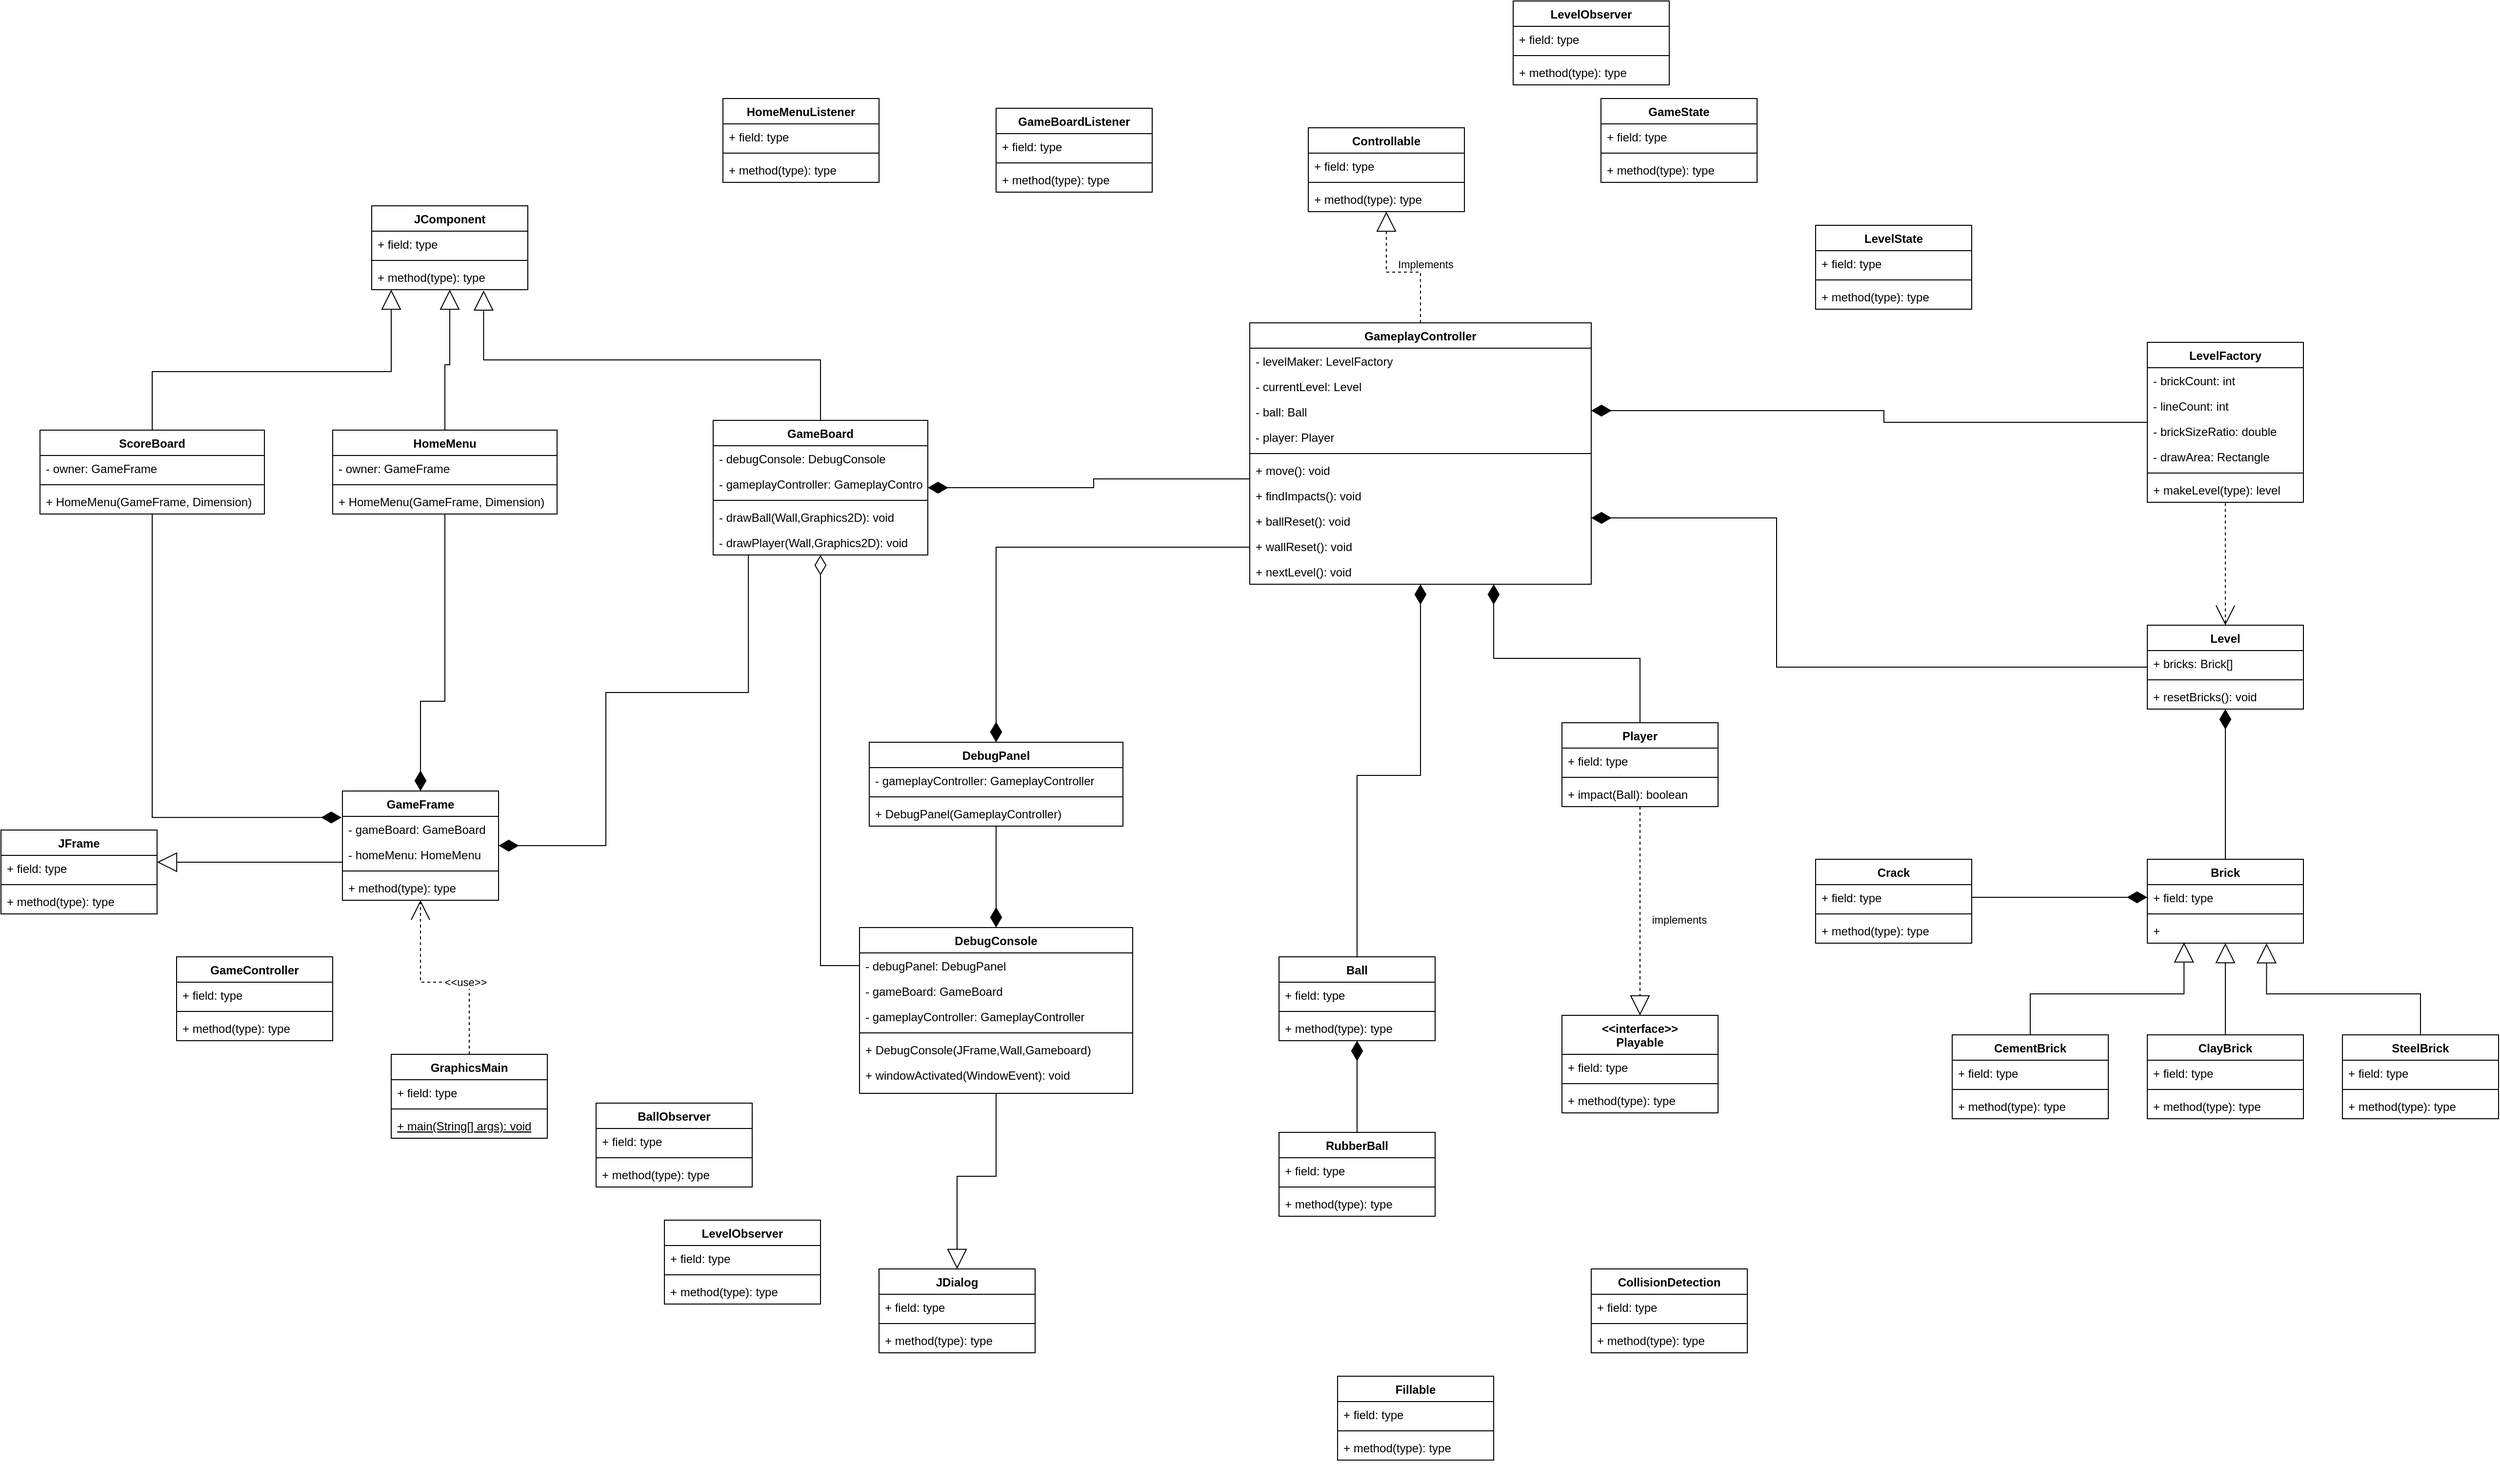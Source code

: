 <mxfile version="15.4.0" type="device"><diagram id="d6luBx-wbtPXbF6JsAgm" name="Page-1"><mxGraphModel dx="2313" dy="1946" grid="1" gridSize="10" guides="0" tooltips="1" connect="1" arrows="1" fold="1" page="1" pageScale="1" pageWidth="850" pageHeight="1100" math="0" shadow="0"><root><mxCell id="0"/><mxCell id="1" parent="0"/><mxCell id="lmode8PugnBv682quTwp-15" style="edgeStyle=orthogonalEdgeStyle;rounded=0;orthogonalLoop=1;jettySize=auto;html=1;endArrow=diamondThin;endFill=1;startSize=18;endSize=18;" parent="1" source="z8sMNPNIzEEYCfoma49p-7" target="z8sMNPNIzEEYCfoma49p-55" edge="1"><mxGeometry relative="1" as="geometry"/></mxCell><mxCell id="z8sMNPNIzEEYCfoma49p-7" value="Ball" style="swimlane;fontStyle=1;align=center;verticalAlign=top;childLayout=stackLayout;horizontal=1;startSize=26;horizontalStack=0;resizeParent=1;resizeParentMax=0;resizeLast=0;collapsible=1;marginBottom=0;" parent="1" vertex="1"><mxGeometry x="490" y="-110" width="160" height="86" as="geometry"/></mxCell><mxCell id="z8sMNPNIzEEYCfoma49p-8" value="+ field: type" style="text;strokeColor=none;fillColor=none;align=left;verticalAlign=top;spacingLeft=4;spacingRight=4;overflow=hidden;rotatable=0;points=[[0,0.5],[1,0.5]];portConstraint=eastwest;" parent="z8sMNPNIzEEYCfoma49p-7" vertex="1"><mxGeometry y="26" width="160" height="26" as="geometry"/></mxCell><mxCell id="z8sMNPNIzEEYCfoma49p-9" value="" style="line;strokeWidth=1;fillColor=none;align=left;verticalAlign=middle;spacingTop=-1;spacingLeft=3;spacingRight=3;rotatable=0;labelPosition=right;points=[];portConstraint=eastwest;" parent="z8sMNPNIzEEYCfoma49p-7" vertex="1"><mxGeometry y="52" width="160" height="8" as="geometry"/></mxCell><mxCell id="z8sMNPNIzEEYCfoma49p-10" value="+ method(type): type" style="text;strokeColor=none;fillColor=none;align=left;verticalAlign=top;spacingLeft=4;spacingRight=4;overflow=hidden;rotatable=0;points=[[0,0.5],[1,0.5]];portConstraint=eastwest;" parent="z8sMNPNIzEEYCfoma49p-7" vertex="1"><mxGeometry y="60" width="160" height="26" as="geometry"/></mxCell><mxCell id="lmode8PugnBv682quTwp-30" style="edgeStyle=orthogonalEdgeStyle;rounded=0;orthogonalLoop=1;jettySize=auto;html=1;endArrow=diamondThin;endFill=1;startSize=18;endSize=18;" parent="1" source="z8sMNPNIzEEYCfoma49p-11" target="tQaww_ibIfTpT8M8cIhK-1" edge="1"><mxGeometry relative="1" as="geometry"/></mxCell><mxCell id="z8sMNPNIzEEYCfoma49p-11" value="Brick" style="swimlane;fontStyle=1;align=center;verticalAlign=top;childLayout=stackLayout;horizontal=1;startSize=26;horizontalStack=0;resizeParent=1;resizeParentMax=0;resizeLast=0;collapsible=1;marginBottom=0;" parent="1" vertex="1"><mxGeometry x="1380" y="-210" width="160" height="86" as="geometry"/></mxCell><mxCell id="z8sMNPNIzEEYCfoma49p-12" value="+ field: type" style="text;strokeColor=none;fillColor=none;align=left;verticalAlign=top;spacingLeft=4;spacingRight=4;overflow=hidden;rotatable=0;points=[[0,0.5],[1,0.5]];portConstraint=eastwest;" parent="z8sMNPNIzEEYCfoma49p-11" vertex="1"><mxGeometry y="26" width="160" height="26" as="geometry"/></mxCell><mxCell id="z8sMNPNIzEEYCfoma49p-13" value="" style="line;strokeWidth=1;fillColor=none;align=left;verticalAlign=middle;spacingTop=-1;spacingLeft=3;spacingRight=3;rotatable=0;labelPosition=right;points=[];portConstraint=eastwest;" parent="z8sMNPNIzEEYCfoma49p-11" vertex="1"><mxGeometry y="52" width="160" height="8" as="geometry"/></mxCell><mxCell id="z8sMNPNIzEEYCfoma49p-14" value="+" style="text;strokeColor=none;fillColor=none;align=left;verticalAlign=top;spacingLeft=4;spacingRight=4;overflow=hidden;rotatable=0;points=[[0,0.5],[1,0.5]];portConstraint=eastwest;" parent="z8sMNPNIzEEYCfoma49p-11" vertex="1"><mxGeometry y="60" width="160" height="26" as="geometry"/></mxCell><mxCell id="z8sMNPNIzEEYCfoma49p-18" value="Crack" style="swimlane;fontStyle=1;align=center;verticalAlign=top;childLayout=stackLayout;horizontal=1;startSize=26;horizontalStack=0;resizeParent=1;resizeParentMax=0;resizeLast=0;collapsible=1;marginBottom=0;" parent="1" vertex="1"><mxGeometry x="1040" y="-210" width="160" height="86" as="geometry"/></mxCell><mxCell id="z8sMNPNIzEEYCfoma49p-19" value="+ field: type" style="text;strokeColor=none;fillColor=none;align=left;verticalAlign=top;spacingLeft=4;spacingRight=4;overflow=hidden;rotatable=0;points=[[0,0.5],[1,0.5]];portConstraint=eastwest;" parent="z8sMNPNIzEEYCfoma49p-18" vertex="1"><mxGeometry y="26" width="160" height="26" as="geometry"/></mxCell><mxCell id="z8sMNPNIzEEYCfoma49p-20" value="" style="line;strokeWidth=1;fillColor=none;align=left;verticalAlign=middle;spacingTop=-1;spacingLeft=3;spacingRight=3;rotatable=0;labelPosition=right;points=[];portConstraint=eastwest;" parent="z8sMNPNIzEEYCfoma49p-18" vertex="1"><mxGeometry y="52" width="160" height="8" as="geometry"/></mxCell><mxCell id="z8sMNPNIzEEYCfoma49p-21" value="+ method(type): type" style="text;strokeColor=none;fillColor=none;align=left;verticalAlign=top;spacingLeft=4;spacingRight=4;overflow=hidden;rotatable=0;points=[[0,0.5],[1,0.5]];portConstraint=eastwest;" parent="z8sMNPNIzEEYCfoma49p-18" vertex="1"><mxGeometry y="60" width="160" height="26" as="geometry"/></mxCell><mxCell id="z8sMNPNIzEEYCfoma49p-23" style="edgeStyle=orthogonalEdgeStyle;rounded=0;orthogonalLoop=1;jettySize=auto;html=1;exitX=1;exitY=0.5;exitDx=0;exitDy=0;entryX=0;entryY=0.5;entryDx=0;entryDy=0;endArrow=diamondThin;endFill=1;endSize=18;strokeWidth=1;" parent="1" source="z8sMNPNIzEEYCfoma49p-19" target="z8sMNPNIzEEYCfoma49p-12" edge="1"><mxGeometry relative="1" as="geometry"/></mxCell><mxCell id="z8sMNPNIzEEYCfoma49p-40" style="edgeStyle=orthogonalEdgeStyle;rounded=0;orthogonalLoop=1;jettySize=auto;html=1;exitX=0.5;exitY=0;exitDx=0;exitDy=0;entryX=0.235;entryY=0.971;entryDx=0;entryDy=0;entryPerimeter=0;endArrow=block;endFill=0;endSize=18;strokeWidth=1;" parent="1" source="z8sMNPNIzEEYCfoma49p-24" target="z8sMNPNIzEEYCfoma49p-14" edge="1"><mxGeometry relative="1" as="geometry"/></mxCell><mxCell id="z8sMNPNIzEEYCfoma49p-24" value="CementBrick" style="swimlane;fontStyle=1;align=center;verticalAlign=top;childLayout=stackLayout;horizontal=1;startSize=26;horizontalStack=0;resizeParent=1;resizeParentMax=0;resizeLast=0;collapsible=1;marginBottom=0;" parent="1" vertex="1"><mxGeometry x="1180" y="-30" width="160" height="86" as="geometry"/></mxCell><mxCell id="z8sMNPNIzEEYCfoma49p-25" value="+ field: type" style="text;strokeColor=none;fillColor=none;align=left;verticalAlign=top;spacingLeft=4;spacingRight=4;overflow=hidden;rotatable=0;points=[[0,0.5],[1,0.5]];portConstraint=eastwest;" parent="z8sMNPNIzEEYCfoma49p-24" vertex="1"><mxGeometry y="26" width="160" height="26" as="geometry"/></mxCell><mxCell id="z8sMNPNIzEEYCfoma49p-26" value="" style="line;strokeWidth=1;fillColor=none;align=left;verticalAlign=middle;spacingTop=-1;spacingLeft=3;spacingRight=3;rotatable=0;labelPosition=right;points=[];portConstraint=eastwest;" parent="z8sMNPNIzEEYCfoma49p-24" vertex="1"><mxGeometry y="52" width="160" height="8" as="geometry"/></mxCell><mxCell id="z8sMNPNIzEEYCfoma49p-27" value="+ method(type): type" style="text;strokeColor=none;fillColor=none;align=left;verticalAlign=top;spacingLeft=4;spacingRight=4;overflow=hidden;rotatable=0;points=[[0,0.5],[1,0.5]];portConstraint=eastwest;" parent="z8sMNPNIzEEYCfoma49p-24" vertex="1"><mxGeometry y="60" width="160" height="26" as="geometry"/></mxCell><mxCell id="z8sMNPNIzEEYCfoma49p-37" style="edgeStyle=orthogonalEdgeStyle;rounded=0;orthogonalLoop=1;jettySize=auto;html=1;exitX=0.5;exitY=0;exitDx=0;exitDy=0;endArrow=block;endFill=0;endSize=18;strokeWidth=1;" parent="1" source="z8sMNPNIzEEYCfoma49p-28" target="z8sMNPNIzEEYCfoma49p-11" edge="1"><mxGeometry relative="1" as="geometry"/></mxCell><mxCell id="z8sMNPNIzEEYCfoma49p-28" value="ClayBrick" style="swimlane;fontStyle=1;align=center;verticalAlign=top;childLayout=stackLayout;horizontal=1;startSize=26;horizontalStack=0;resizeParent=1;resizeParentMax=0;resizeLast=0;collapsible=1;marginBottom=0;" parent="1" vertex="1"><mxGeometry x="1380" y="-30" width="160" height="86" as="geometry"/></mxCell><mxCell id="z8sMNPNIzEEYCfoma49p-29" value="+ field: type" style="text;strokeColor=none;fillColor=none;align=left;verticalAlign=top;spacingLeft=4;spacingRight=4;overflow=hidden;rotatable=0;points=[[0,0.5],[1,0.5]];portConstraint=eastwest;" parent="z8sMNPNIzEEYCfoma49p-28" vertex="1"><mxGeometry y="26" width="160" height="26" as="geometry"/></mxCell><mxCell id="z8sMNPNIzEEYCfoma49p-30" value="" style="line;strokeWidth=1;fillColor=none;align=left;verticalAlign=middle;spacingTop=-1;spacingLeft=3;spacingRight=3;rotatable=0;labelPosition=right;points=[];portConstraint=eastwest;" parent="z8sMNPNIzEEYCfoma49p-28" vertex="1"><mxGeometry y="52" width="160" height="8" as="geometry"/></mxCell><mxCell id="z8sMNPNIzEEYCfoma49p-31" value="+ method(type): type" style="text;strokeColor=none;fillColor=none;align=left;verticalAlign=top;spacingLeft=4;spacingRight=4;overflow=hidden;rotatable=0;points=[[0,0.5],[1,0.5]];portConstraint=eastwest;" parent="z8sMNPNIzEEYCfoma49p-28" vertex="1"><mxGeometry y="60" width="160" height="26" as="geometry"/></mxCell><mxCell id="z8sMNPNIzEEYCfoma49p-39" style="edgeStyle=orthogonalEdgeStyle;rounded=0;orthogonalLoop=1;jettySize=auto;html=1;exitX=0.5;exitY=0;exitDx=0;exitDy=0;entryX=0.764;entryY=1.007;entryDx=0;entryDy=0;entryPerimeter=0;endArrow=block;endFill=0;endSize=18;strokeWidth=1;" parent="1" source="z8sMNPNIzEEYCfoma49p-32" target="z8sMNPNIzEEYCfoma49p-14" edge="1"><mxGeometry relative="1" as="geometry"/></mxCell><mxCell id="z8sMNPNIzEEYCfoma49p-32" value="SteelBrick" style="swimlane;fontStyle=1;align=center;verticalAlign=top;childLayout=stackLayout;horizontal=1;startSize=26;horizontalStack=0;resizeParent=1;resizeParentMax=0;resizeLast=0;collapsible=1;marginBottom=0;" parent="1" vertex="1"><mxGeometry x="1580" y="-30" width="160" height="86" as="geometry"/></mxCell><mxCell id="z8sMNPNIzEEYCfoma49p-33" value="+ field: type" style="text;strokeColor=none;fillColor=none;align=left;verticalAlign=top;spacingLeft=4;spacingRight=4;overflow=hidden;rotatable=0;points=[[0,0.5],[1,0.5]];portConstraint=eastwest;" parent="z8sMNPNIzEEYCfoma49p-32" vertex="1"><mxGeometry y="26" width="160" height="26" as="geometry"/></mxCell><mxCell id="z8sMNPNIzEEYCfoma49p-34" value="" style="line;strokeWidth=1;fillColor=none;align=left;verticalAlign=middle;spacingTop=-1;spacingLeft=3;spacingRight=3;rotatable=0;labelPosition=right;points=[];portConstraint=eastwest;" parent="z8sMNPNIzEEYCfoma49p-32" vertex="1"><mxGeometry y="52" width="160" height="8" as="geometry"/></mxCell><mxCell id="z8sMNPNIzEEYCfoma49p-35" value="+ method(type): type" style="text;strokeColor=none;fillColor=none;align=left;verticalAlign=top;spacingLeft=4;spacingRight=4;overflow=hidden;rotatable=0;points=[[0,0.5],[1,0.5]];portConstraint=eastwest;" parent="z8sMNPNIzEEYCfoma49p-32" vertex="1"><mxGeometry y="60" width="160" height="26" as="geometry"/></mxCell><mxCell id="TPEdm32TNRZUOUB6hmcq-31" style="edgeStyle=orthogonalEdgeStyle;rounded=0;orthogonalLoop=1;jettySize=auto;html=1;endArrow=diamondThin;endFill=0;endSize=18;exitX=0;exitY=0.5;exitDx=0;exitDy=0;startArrow=none;startFill=0;startSize=18;" parent="1" source="z8sMNPNIzEEYCfoma49p-42" target="z8sMNPNIzEEYCfoma49p-51" edge="1"><mxGeometry relative="1" as="geometry"/></mxCell><mxCell id="bie2mHDeV-IxupRAfYdq-5" style="edgeStyle=orthogonalEdgeStyle;rounded=0;orthogonalLoop=1;jettySize=auto;html=1;startArrow=none;startFill=0;endArrow=block;endFill=0;startSize=18;endSize=18;" parent="1" source="z8sMNPNIzEEYCfoma49p-41" target="bie2mHDeV-IxupRAfYdq-1" edge="1"><mxGeometry relative="1" as="geometry"/></mxCell><mxCell id="z8sMNPNIzEEYCfoma49p-41" value="DebugConsole" style="swimlane;fontStyle=1;align=center;verticalAlign=top;childLayout=stackLayout;horizontal=1;startSize=26;horizontalStack=0;resizeParent=1;resizeParentMax=0;resizeLast=0;collapsible=1;marginBottom=0;" parent="1" vertex="1"><mxGeometry x="60" y="-140" width="280" height="170" as="geometry"/></mxCell><mxCell id="z8sMNPNIzEEYCfoma49p-42" value="- debugPanel: DebugPanel" style="text;strokeColor=none;fillColor=none;align=left;verticalAlign=top;spacingLeft=4;spacingRight=4;overflow=hidden;rotatable=0;points=[[0,0.5],[1,0.5]];portConstraint=eastwest;" parent="z8sMNPNIzEEYCfoma49p-41" vertex="1"><mxGeometry y="26" width="280" height="26" as="geometry"/></mxCell><mxCell id="z8sMNPNIzEEYCfoma49p-45" value="- gameBoard: GameBoard" style="text;strokeColor=none;fillColor=none;align=left;verticalAlign=top;spacingLeft=4;spacingRight=4;overflow=hidden;rotatable=0;points=[[0,0.5],[1,0.5]];portConstraint=eastwest;" parent="z8sMNPNIzEEYCfoma49p-41" vertex="1"><mxGeometry y="52" width="280" height="26" as="geometry"/></mxCell><mxCell id="lmode8PugnBv682quTwp-13" value="- gameplayController: GameplayController" style="text;strokeColor=none;fillColor=none;align=left;verticalAlign=top;spacingLeft=4;spacingRight=4;overflow=hidden;rotatable=0;points=[[0,0.5],[1,0.5]];portConstraint=eastwest;" parent="z8sMNPNIzEEYCfoma49p-41" vertex="1"><mxGeometry y="78" width="280" height="26" as="geometry"/></mxCell><mxCell id="z8sMNPNIzEEYCfoma49p-43" value="" style="line;strokeWidth=1;fillColor=none;align=left;verticalAlign=middle;spacingTop=-1;spacingLeft=3;spacingRight=3;rotatable=0;labelPosition=right;points=[];portConstraint=eastwest;" parent="z8sMNPNIzEEYCfoma49p-41" vertex="1"><mxGeometry y="104" width="280" height="8" as="geometry"/></mxCell><mxCell id="z8sMNPNIzEEYCfoma49p-44" value="+ DebugConsole(JFrame,Wall,Gameboard)" style="text;strokeColor=none;fillColor=none;align=left;verticalAlign=top;spacingLeft=4;spacingRight=4;overflow=hidden;rotatable=0;points=[[0,0.5],[1,0.5]];portConstraint=eastwest;" parent="z8sMNPNIzEEYCfoma49p-41" vertex="1"><mxGeometry y="112" width="280" height="26" as="geometry"/></mxCell><mxCell id="z8sMNPNIzEEYCfoma49p-65" value="+ windowActivated(WindowEvent): void" style="text;strokeColor=none;fillColor=none;align=left;verticalAlign=top;spacingLeft=4;spacingRight=4;overflow=hidden;rotatable=0;points=[[0,0.5],[1,0.5]];portConstraint=eastwest;" parent="z8sMNPNIzEEYCfoma49p-41" vertex="1"><mxGeometry y="138" width="280" height="32" as="geometry"/></mxCell><mxCell id="z8sMNPNIzEEYCfoma49p-47" value="DebugPanel" style="swimlane;fontStyle=1;align=center;verticalAlign=top;childLayout=stackLayout;horizontal=1;startSize=26;horizontalStack=0;resizeParent=1;resizeParentMax=0;resizeLast=0;collapsible=1;marginBottom=0;" parent="1" vertex="1"><mxGeometry x="70" y="-330" width="260" height="86" as="geometry"/></mxCell><mxCell id="z8sMNPNIzEEYCfoma49p-48" value="- gameplayController: GameplayController" style="text;strokeColor=none;fillColor=none;align=left;verticalAlign=top;spacingLeft=4;spacingRight=4;overflow=hidden;rotatable=0;points=[[0,0.5],[1,0.5]];portConstraint=eastwest;" parent="z8sMNPNIzEEYCfoma49p-47" vertex="1"><mxGeometry y="26" width="260" height="26" as="geometry"/></mxCell><mxCell id="z8sMNPNIzEEYCfoma49p-49" value="" style="line;strokeWidth=1;fillColor=none;align=left;verticalAlign=middle;spacingTop=-1;spacingLeft=3;spacingRight=3;rotatable=0;labelPosition=right;points=[];portConstraint=eastwest;" parent="z8sMNPNIzEEYCfoma49p-47" vertex="1"><mxGeometry y="52" width="260" height="8" as="geometry"/></mxCell><mxCell id="z8sMNPNIzEEYCfoma49p-50" value="+ DebugPanel(GameplayController)" style="text;strokeColor=none;fillColor=none;align=left;verticalAlign=top;spacingLeft=4;spacingRight=4;overflow=hidden;rotatable=0;points=[[0,0.5],[1,0.5]];portConstraint=eastwest;" parent="z8sMNPNIzEEYCfoma49p-47" vertex="1"><mxGeometry y="60" width="260" height="26" as="geometry"/></mxCell><mxCell id="34gu4Qfvx6iPDYiBE9Lr-13" style="edgeStyle=orthogonalEdgeStyle;rounded=0;orthogonalLoop=1;jettySize=auto;html=1;entryX=0.717;entryY=1.036;entryDx=0;entryDy=0;entryPerimeter=0;startArrow=none;startFill=0;endArrow=block;endFill=0;startSize=18;endSize=18;" parent="1" source="z8sMNPNIzEEYCfoma49p-51" target="34gu4Qfvx6iPDYiBE9Lr-11" edge="1"><mxGeometry relative="1" as="geometry"/></mxCell><mxCell id="z8sMNPNIzEEYCfoma49p-51" value="GameBoard" style="swimlane;fontStyle=1;align=center;verticalAlign=top;childLayout=stackLayout;horizontal=1;startSize=26;horizontalStack=0;resizeParent=1;resizeParentMax=0;resizeLast=0;collapsible=1;marginBottom=0;" parent="1" vertex="1"><mxGeometry x="-90" y="-660" width="220" height="138" as="geometry"/></mxCell><mxCell id="z8sMNPNIzEEYCfoma49p-52" value="- debugConsole: DebugConsole" style="text;strokeColor=none;fillColor=none;align=left;verticalAlign=top;spacingLeft=4;spacingRight=4;overflow=hidden;rotatable=0;points=[[0,0.5],[1,0.5]];portConstraint=eastwest;" parent="z8sMNPNIzEEYCfoma49p-51" vertex="1"><mxGeometry y="26" width="220" height="26" as="geometry"/></mxCell><mxCell id="lmode8PugnBv682quTwp-14" value="- gameplayController: GameplayController" style="text;strokeColor=none;fillColor=none;align=left;verticalAlign=top;spacingLeft=4;spacingRight=4;overflow=hidden;rotatable=0;points=[[0,0.5],[1,0.5]];portConstraint=eastwest;" parent="z8sMNPNIzEEYCfoma49p-51" vertex="1"><mxGeometry y="52" width="220" height="26" as="geometry"/></mxCell><mxCell id="z8sMNPNIzEEYCfoma49p-53" value="" style="line;strokeWidth=1;fillColor=none;align=left;verticalAlign=middle;spacingTop=-1;spacingLeft=3;spacingRight=3;rotatable=0;labelPosition=right;points=[];portConstraint=eastwest;" parent="z8sMNPNIzEEYCfoma49p-51" vertex="1"><mxGeometry y="78" width="220" height="8" as="geometry"/></mxCell><mxCell id="z8sMNPNIzEEYCfoma49p-54" value="- drawBall(Wall,Graphics2D): void" style="text;strokeColor=none;fillColor=none;align=left;verticalAlign=top;spacingLeft=4;spacingRight=4;overflow=hidden;rotatable=0;points=[[0,0.5],[1,0.5]];portConstraint=eastwest;" parent="z8sMNPNIzEEYCfoma49p-51" vertex="1"><mxGeometry y="86" width="220" height="26" as="geometry"/></mxCell><mxCell id="TPEdm32TNRZUOUB6hmcq-2" value="- drawPlayer(Wall,Graphics2D): void" style="text;strokeColor=none;fillColor=none;align=left;verticalAlign=top;spacingLeft=4;spacingRight=4;overflow=hidden;rotatable=0;points=[[0,0.5],[1,0.5]];portConstraint=eastwest;" parent="z8sMNPNIzEEYCfoma49p-51" vertex="1"><mxGeometry y="112" width="220" height="26" as="geometry"/></mxCell><mxCell id="lmode8PugnBv682quTwp-34" style="edgeStyle=orthogonalEdgeStyle;rounded=0;orthogonalLoop=1;jettySize=auto;html=1;endArrow=diamondThin;endFill=1;startSize=18;endSize=18;" parent="1" source="z8sMNPNIzEEYCfoma49p-55" target="z8sMNPNIzEEYCfoma49p-51" edge="1"><mxGeometry relative="1" as="geometry"><Array as="points"><mxPoint x="300" y="-600"/><mxPoint x="300" y="-591"/></Array></mxGeometry></mxCell><mxCell id="lmode8PugnBv682quTwp-35" style="edgeStyle=orthogonalEdgeStyle;rounded=0;orthogonalLoop=1;jettySize=auto;html=1;endArrow=diamondThin;endFill=1;startSize=18;endSize=18;" parent="1" source="z8sMNPNIzEEYCfoma49p-55" target="z8sMNPNIzEEYCfoma49p-47" edge="1"><mxGeometry relative="1" as="geometry"><Array as="points"><mxPoint x="200" y="-530"/></Array></mxGeometry></mxCell><mxCell id="PrfQH8u40lvMjW1aQE71-5" value="" style="edgeStyle=orthogonalEdgeStyle;rounded=0;orthogonalLoop=1;jettySize=auto;html=1;endArrow=block;endFill=0;dashed=1;endSize=18;" edge="1" parent="1" source="z8sMNPNIzEEYCfoma49p-55" target="PrfQH8u40lvMjW1aQE71-1"><mxGeometry relative="1" as="geometry"/></mxCell><mxCell id="PrfQH8u40lvMjW1aQE71-7" value="Implements" style="edgeLabel;html=1;align=center;verticalAlign=middle;resizable=0;points=[];" vertex="1" connectable="0" parent="PrfQH8u40lvMjW1aQE71-5"><mxGeometry x="-0.21" y="-1" relative="1" as="geometry"><mxPoint x="12" y="-7" as="offset"/></mxGeometry></mxCell><mxCell id="z8sMNPNIzEEYCfoma49p-55" value="GameplayController" style="swimlane;fontStyle=1;align=center;verticalAlign=top;childLayout=stackLayout;horizontal=1;startSize=26;horizontalStack=0;resizeParent=1;resizeParentMax=0;resizeLast=0;collapsible=1;marginBottom=0;" parent="1" vertex="1"><mxGeometry x="460" y="-760" width="350" height="268" as="geometry"/></mxCell><mxCell id="z8sMNPNIzEEYCfoma49p-56" value="- levelMaker: LevelFactory" style="text;strokeColor=none;fillColor=none;align=left;verticalAlign=top;spacingLeft=4;spacingRight=4;overflow=hidden;rotatable=0;points=[[0,0.5],[1,0.5]];portConstraint=eastwest;" parent="z8sMNPNIzEEYCfoma49p-55" vertex="1"><mxGeometry y="26" width="350" height="26" as="geometry"/></mxCell><mxCell id="MKR0FvQIclW_kSOkLOyv-6" value="- currentLevel: Level" style="text;strokeColor=none;fillColor=none;align=left;verticalAlign=top;spacingLeft=4;spacingRight=4;overflow=hidden;rotatable=0;points=[[0,0.5],[1,0.5]];portConstraint=eastwest;" parent="z8sMNPNIzEEYCfoma49p-55" vertex="1"><mxGeometry y="52" width="350" height="26" as="geometry"/></mxCell><mxCell id="MKR0FvQIclW_kSOkLOyv-5" value="- ball: Ball" style="text;strokeColor=none;fillColor=none;align=left;verticalAlign=top;spacingLeft=4;spacingRight=4;overflow=hidden;rotatable=0;points=[[0,0.5],[1,0.5]];portConstraint=eastwest;" parent="z8sMNPNIzEEYCfoma49p-55" vertex="1"><mxGeometry y="78" width="350" height="26" as="geometry"/></mxCell><mxCell id="TPEdm32TNRZUOUB6hmcq-40" value="- player: Player" style="text;strokeColor=none;fillColor=none;align=left;verticalAlign=top;spacingLeft=4;spacingRight=4;overflow=hidden;rotatable=0;points=[[0,0.5],[1,0.5]];portConstraint=eastwest;" parent="z8sMNPNIzEEYCfoma49p-55" vertex="1"><mxGeometry y="104" width="350" height="26" as="geometry"/></mxCell><mxCell id="z8sMNPNIzEEYCfoma49p-57" value="" style="line;strokeWidth=1;fillColor=none;align=left;verticalAlign=middle;spacingTop=-1;spacingLeft=3;spacingRight=3;rotatable=0;labelPosition=right;points=[];portConstraint=eastwest;" parent="z8sMNPNIzEEYCfoma49p-55" vertex="1"><mxGeometry y="130" width="350" height="8" as="geometry"/></mxCell><mxCell id="TPEdm32TNRZUOUB6hmcq-43" value="+ move(): void" style="text;strokeColor=none;fillColor=none;align=left;verticalAlign=top;spacingLeft=4;spacingRight=4;overflow=hidden;rotatable=0;points=[[0,0.5],[1,0.5]];portConstraint=eastwest;" parent="z8sMNPNIzEEYCfoma49p-55" vertex="1"><mxGeometry y="138" width="350" height="26" as="geometry"/></mxCell><mxCell id="MKR0FvQIclW_kSOkLOyv-8" value="+ findImpacts(): void" style="text;strokeColor=none;fillColor=none;align=left;verticalAlign=top;spacingLeft=4;spacingRight=4;overflow=hidden;rotatable=0;points=[[0,0.5],[1,0.5]];portConstraint=eastwest;" parent="z8sMNPNIzEEYCfoma49p-55" vertex="1"><mxGeometry y="164" width="350" height="26" as="geometry"/></mxCell><mxCell id="TPEdm32TNRZUOUB6hmcq-45" value="+ ballReset(): void" style="text;strokeColor=none;fillColor=none;align=left;verticalAlign=top;spacingLeft=4;spacingRight=4;overflow=hidden;rotatable=0;points=[[0,0.5],[1,0.5]];portConstraint=eastwest;" parent="z8sMNPNIzEEYCfoma49p-55" vertex="1"><mxGeometry y="190" width="350" height="26" as="geometry"/></mxCell><mxCell id="MKR0FvQIclW_kSOkLOyv-13" value="+ wallReset(): void" style="text;strokeColor=none;fillColor=none;align=left;verticalAlign=top;spacingLeft=4;spacingRight=4;overflow=hidden;rotatable=0;points=[[0,0.5],[1,0.5]];portConstraint=eastwest;" parent="z8sMNPNIzEEYCfoma49p-55" vertex="1"><mxGeometry y="216" width="350" height="26" as="geometry"/></mxCell><mxCell id="MKR0FvQIclW_kSOkLOyv-14" value="+ nextLevel(): void" style="text;strokeColor=none;fillColor=none;align=left;verticalAlign=top;spacingLeft=4;spacingRight=4;overflow=hidden;rotatable=0;points=[[0,0.5],[1,0.5]];portConstraint=eastwest;" parent="z8sMNPNIzEEYCfoma49p-55" vertex="1"><mxGeometry y="242" width="350" height="26" as="geometry"/></mxCell><mxCell id="z8sMNPNIzEEYCfoma49p-66" style="edgeStyle=orthogonalEdgeStyle;rounded=0;orthogonalLoop=1;jettySize=auto;html=1;endArrow=none;endFill=0;endSize=18;strokeWidth=1;startArrow=diamondThin;startFill=1;startSize=18;" parent="1" source="z8sMNPNIzEEYCfoma49p-41" target="z8sMNPNIzEEYCfoma49p-47" edge="1"><mxGeometry relative="1" as="geometry"/></mxCell><mxCell id="tQaww_ibIfTpT8M8cIhK-11" style="edgeStyle=orthogonalEdgeStyle;rounded=0;orthogonalLoop=1;jettySize=auto;html=1;endArrow=block;endFill=0;startSize=12;endSize=18;dashed=1;" parent="1" source="TPEdm32TNRZUOUB6hmcq-3" target="tQaww_ibIfTpT8M8cIhK-6" edge="1"><mxGeometry relative="1" as="geometry"><mxPoint x="870" y="-334" as="sourcePoint"/></mxGeometry></mxCell><mxCell id="tQaww_ibIfTpT8M8cIhK-17" value="implements" style="edgeLabel;html=1;align=center;verticalAlign=middle;resizable=0;points=[];rotation=0;" parent="tQaww_ibIfTpT8M8cIhK-11" vertex="1" connectable="0"><mxGeometry x="0.227" y="2" relative="1" as="geometry"><mxPoint x="38" y="-16" as="offset"/></mxGeometry></mxCell><mxCell id="PrfQH8u40lvMjW1aQE71-8" style="edgeStyle=orthogonalEdgeStyle;rounded=0;orthogonalLoop=1;jettySize=auto;html=1;endArrow=diamondThin;endFill=1;endSize=18;" edge="1" parent="1" source="TPEdm32TNRZUOUB6hmcq-3" target="z8sMNPNIzEEYCfoma49p-55"><mxGeometry relative="1" as="geometry"><Array as="points"><mxPoint x="860" y="-416"/><mxPoint x="710" y="-416"/></Array></mxGeometry></mxCell><mxCell id="TPEdm32TNRZUOUB6hmcq-3" value="Player" style="swimlane;fontStyle=1;align=center;verticalAlign=top;childLayout=stackLayout;horizontal=1;startSize=26;horizontalStack=0;resizeParent=1;resizeParentMax=0;resizeLast=0;collapsible=1;marginBottom=0;" parent="1" vertex="1"><mxGeometry x="780" y="-350" width="160" height="86" as="geometry"/></mxCell><mxCell id="TPEdm32TNRZUOUB6hmcq-4" value="+ field: type" style="text;strokeColor=none;fillColor=none;align=left;verticalAlign=top;spacingLeft=4;spacingRight=4;overflow=hidden;rotatable=0;points=[[0,0.5],[1,0.5]];portConstraint=eastwest;" parent="TPEdm32TNRZUOUB6hmcq-3" vertex="1"><mxGeometry y="26" width="160" height="26" as="geometry"/></mxCell><mxCell id="TPEdm32TNRZUOUB6hmcq-5" value="" style="line;strokeWidth=1;fillColor=none;align=left;verticalAlign=middle;spacingTop=-1;spacingLeft=3;spacingRight=3;rotatable=0;labelPosition=right;points=[];portConstraint=eastwest;" parent="TPEdm32TNRZUOUB6hmcq-3" vertex="1"><mxGeometry y="52" width="160" height="8" as="geometry"/></mxCell><mxCell id="TPEdm32TNRZUOUB6hmcq-6" value="+ impact(Ball): boolean" style="text;strokeColor=none;fillColor=none;align=left;verticalAlign=top;spacingLeft=4;spacingRight=4;overflow=hidden;rotatable=0;points=[[0,0.5],[1,0.5]];portConstraint=eastwest;" parent="TPEdm32TNRZUOUB6hmcq-3" vertex="1"><mxGeometry y="60" width="160" height="26" as="geometry"/></mxCell><mxCell id="TPEdm32TNRZUOUB6hmcq-21" style="edgeStyle=orthogonalEdgeStyle;rounded=0;orthogonalLoop=1;jettySize=auto;html=1;endArrow=none;endFill=0;endSize=18;startArrow=diamondThin;startFill=1;startSize=18;" parent="1" source="TPEdm32TNRZUOUB6hmcq-10" target="TPEdm32TNRZUOUB6hmcq-14" edge="1"><mxGeometry relative="1" as="geometry"><Array as="points"><mxPoint x="-390" y="-372"/><mxPoint x="-365" y="-372"/></Array></mxGeometry></mxCell><mxCell id="TPEdm32TNRZUOUB6hmcq-38" style="edgeStyle=orthogonalEdgeStyle;rounded=0;orthogonalLoop=1;jettySize=auto;html=1;endArrow=none;endFill=0;endSize=18;entryX=0.164;entryY=1.015;entryDx=0;entryDy=0;entryPerimeter=0;startArrow=diamondThin;startFill=1;startSize=18;" parent="1" source="TPEdm32TNRZUOUB6hmcq-10" target="TPEdm32TNRZUOUB6hmcq-2" edge="1"><mxGeometry relative="1" as="geometry"><Array as="points"><mxPoint x="-200" y="-381"/><mxPoint x="-54" y="-381"/></Array></mxGeometry></mxCell><mxCell id="34gu4Qfvx6iPDYiBE9Lr-7" style="edgeStyle=orthogonalEdgeStyle;rounded=0;orthogonalLoop=1;jettySize=auto;html=1;startArrow=none;startFill=0;endArrow=block;endFill=0;startSize=18;endSize=18;" parent="1" source="TPEdm32TNRZUOUB6hmcq-10" target="34gu4Qfvx6iPDYiBE9Lr-3" edge="1"><mxGeometry relative="1" as="geometry"><Array as="points"><mxPoint x="-500" y="-207"/><mxPoint x="-500" y="-207"/></Array></mxGeometry></mxCell><mxCell id="TPEdm32TNRZUOUB6hmcq-10" value="GameFrame" style="swimlane;fontStyle=1;align=center;verticalAlign=top;childLayout=stackLayout;horizontal=1;startSize=26;horizontalStack=0;resizeParent=1;resizeParentMax=0;resizeLast=0;collapsible=1;marginBottom=0;" parent="1" vertex="1"><mxGeometry x="-470" y="-280" width="160" height="112" as="geometry"/></mxCell><mxCell id="TPEdm32TNRZUOUB6hmcq-11" value="- gameBoard: GameBoard" style="text;strokeColor=none;fillColor=none;align=left;verticalAlign=top;spacingLeft=4;spacingRight=4;overflow=hidden;rotatable=0;points=[[0,0.5],[1,0.5]];portConstraint=eastwest;" parent="TPEdm32TNRZUOUB6hmcq-10" vertex="1"><mxGeometry y="26" width="160" height="26" as="geometry"/></mxCell><mxCell id="TPEdm32TNRZUOUB6hmcq-18" value="- homeMenu: HomeMenu" style="text;strokeColor=none;fillColor=none;align=left;verticalAlign=top;spacingLeft=4;spacingRight=4;overflow=hidden;rotatable=0;points=[[0,0.5],[1,0.5]];portConstraint=eastwest;" parent="TPEdm32TNRZUOUB6hmcq-10" vertex="1"><mxGeometry y="52" width="160" height="26" as="geometry"/></mxCell><mxCell id="TPEdm32TNRZUOUB6hmcq-12" value="" style="line;strokeWidth=1;fillColor=none;align=left;verticalAlign=middle;spacingTop=-1;spacingLeft=3;spacingRight=3;rotatable=0;labelPosition=right;points=[];portConstraint=eastwest;" parent="TPEdm32TNRZUOUB6hmcq-10" vertex="1"><mxGeometry y="78" width="160" height="8" as="geometry"/></mxCell><mxCell id="TPEdm32TNRZUOUB6hmcq-13" value="+ method(type): type" style="text;strokeColor=none;fillColor=none;align=left;verticalAlign=top;spacingLeft=4;spacingRight=4;overflow=hidden;rotatable=0;points=[[0,0.5],[1,0.5]];portConstraint=eastwest;" parent="TPEdm32TNRZUOUB6hmcq-10" vertex="1"><mxGeometry y="86" width="160" height="26" as="geometry"/></mxCell><mxCell id="PrfQH8u40lvMjW1aQE71-18" style="edgeStyle=orthogonalEdgeStyle;rounded=0;orthogonalLoop=1;jettySize=auto;html=1;endArrow=block;endFill=0;endSize=18;" edge="1" parent="1" source="TPEdm32TNRZUOUB6hmcq-14" target="34gu4Qfvx6iPDYiBE9Lr-8"><mxGeometry relative="1" as="geometry"/></mxCell><mxCell id="TPEdm32TNRZUOUB6hmcq-14" value="HomeMenu" style="swimlane;fontStyle=1;align=center;verticalAlign=top;childLayout=stackLayout;horizontal=1;startSize=26;horizontalStack=0;resizeParent=1;resizeParentMax=0;resizeLast=0;collapsible=1;marginBottom=0;" parent="1" vertex="1"><mxGeometry x="-480" y="-650" width="230" height="86" as="geometry"/></mxCell><mxCell id="TPEdm32TNRZUOUB6hmcq-15" value="- owner: GameFrame" style="text;strokeColor=none;fillColor=none;align=left;verticalAlign=top;spacingLeft=4;spacingRight=4;overflow=hidden;rotatable=0;points=[[0,0.5],[1,0.5]];portConstraint=eastwest;" parent="TPEdm32TNRZUOUB6hmcq-14" vertex="1"><mxGeometry y="26" width="230" height="26" as="geometry"/></mxCell><mxCell id="TPEdm32TNRZUOUB6hmcq-16" value="" style="line;strokeWidth=1;fillColor=none;align=left;verticalAlign=middle;spacingTop=-1;spacingLeft=3;spacingRight=3;rotatable=0;labelPosition=right;points=[];portConstraint=eastwest;" parent="TPEdm32TNRZUOUB6hmcq-14" vertex="1"><mxGeometry y="52" width="230" height="8" as="geometry"/></mxCell><mxCell id="TPEdm32TNRZUOUB6hmcq-17" value="+ HomeMenu(GameFrame, Dimension)" style="text;strokeColor=none;fillColor=none;align=left;verticalAlign=top;spacingLeft=4;spacingRight=4;overflow=hidden;rotatable=0;points=[[0,0.5],[1,0.5]];portConstraint=eastwest;" parent="TPEdm32TNRZUOUB6hmcq-14" vertex="1"><mxGeometry y="60" width="230" height="26" as="geometry"/></mxCell><mxCell id="TPEdm32TNRZUOUB6hmcq-30" style="edgeStyle=orthogonalEdgeStyle;rounded=0;orthogonalLoop=1;jettySize=auto;html=1;endArrow=open;endFill=0;endSize=18;dashed=1;" parent="1" source="TPEdm32TNRZUOUB6hmcq-26" target="TPEdm32TNRZUOUB6hmcq-10" edge="1"><mxGeometry relative="1" as="geometry"/></mxCell><mxCell id="34gu4Qfvx6iPDYiBE9Lr-2" value="&amp;lt;&amp;lt;use&amp;gt;&amp;gt;" style="edgeLabel;html=1;align=center;verticalAlign=middle;resizable=0;points=[];" parent="TPEdm32TNRZUOUB6hmcq-30" vertex="1" connectable="0"><mxGeometry x="-0.247" relative="1" as="geometry"><mxPoint as="offset"/></mxGeometry></mxCell><mxCell id="TPEdm32TNRZUOUB6hmcq-26" value="GraphicsMain" style="swimlane;fontStyle=1;align=center;verticalAlign=top;childLayout=stackLayout;horizontal=1;startSize=26;horizontalStack=0;resizeParent=1;resizeParentMax=0;resizeLast=0;collapsible=1;marginBottom=0;" parent="1" vertex="1"><mxGeometry x="-420" y="-10" width="160" height="86" as="geometry"/></mxCell><mxCell id="TPEdm32TNRZUOUB6hmcq-27" value="+ field: type" style="text;strokeColor=none;fillColor=none;align=left;verticalAlign=top;spacingLeft=4;spacingRight=4;overflow=hidden;rotatable=0;points=[[0,0.5],[1,0.5]];portConstraint=eastwest;" parent="TPEdm32TNRZUOUB6hmcq-26" vertex="1"><mxGeometry y="26" width="160" height="26" as="geometry"/></mxCell><mxCell id="TPEdm32TNRZUOUB6hmcq-28" value="" style="line;strokeWidth=1;fillColor=none;align=left;verticalAlign=middle;spacingTop=-1;spacingLeft=3;spacingRight=3;rotatable=0;labelPosition=right;points=[];portConstraint=eastwest;" parent="TPEdm32TNRZUOUB6hmcq-26" vertex="1"><mxGeometry y="52" width="160" height="8" as="geometry"/></mxCell><mxCell id="TPEdm32TNRZUOUB6hmcq-29" value="+ main(String[] args): void" style="text;strokeColor=none;fillColor=none;align=left;verticalAlign=top;spacingLeft=4;spacingRight=4;overflow=hidden;rotatable=0;points=[[0,0.5],[1,0.5]];portConstraint=eastwest;fontStyle=4" parent="TPEdm32TNRZUOUB6hmcq-26" vertex="1"><mxGeometry y="60" width="160" height="26" as="geometry"/></mxCell><mxCell id="lmode8PugnBv682quTwp-33" style="edgeStyle=orthogonalEdgeStyle;rounded=0;orthogonalLoop=1;jettySize=auto;html=1;endArrow=diamondThin;endFill=1;startSize=18;endSize=18;" parent="1" source="TPEdm32TNRZUOUB6hmcq-33" target="z8sMNPNIzEEYCfoma49p-7" edge="1"><mxGeometry relative="1" as="geometry"/></mxCell><mxCell id="TPEdm32TNRZUOUB6hmcq-33" value="RubberBall" style="swimlane;fontStyle=1;align=center;verticalAlign=top;childLayout=stackLayout;horizontal=1;startSize=26;horizontalStack=0;resizeParent=1;resizeParentMax=0;resizeLast=0;collapsible=1;marginBottom=0;" parent="1" vertex="1"><mxGeometry x="490" y="70" width="160" height="86" as="geometry"/></mxCell><mxCell id="TPEdm32TNRZUOUB6hmcq-34" value="+ field: type" style="text;strokeColor=none;fillColor=none;align=left;verticalAlign=top;spacingLeft=4;spacingRight=4;overflow=hidden;rotatable=0;points=[[0,0.5],[1,0.5]];portConstraint=eastwest;" parent="TPEdm32TNRZUOUB6hmcq-33" vertex="1"><mxGeometry y="26" width="160" height="26" as="geometry"/></mxCell><mxCell id="TPEdm32TNRZUOUB6hmcq-35" value="" style="line;strokeWidth=1;fillColor=none;align=left;verticalAlign=middle;spacingTop=-1;spacingLeft=3;spacingRight=3;rotatable=0;labelPosition=right;points=[];portConstraint=eastwest;" parent="TPEdm32TNRZUOUB6hmcq-33" vertex="1"><mxGeometry y="52" width="160" height="8" as="geometry"/></mxCell><mxCell id="TPEdm32TNRZUOUB6hmcq-36" value="+ method(type): type" style="text;strokeColor=none;fillColor=none;align=left;verticalAlign=top;spacingLeft=4;spacingRight=4;overflow=hidden;rotatable=0;points=[[0,0.5],[1,0.5]];portConstraint=eastwest;" parent="TPEdm32TNRZUOUB6hmcq-33" vertex="1"><mxGeometry y="60" width="160" height="26" as="geometry"/></mxCell><mxCell id="34gu4Qfvx6iPDYiBE9Lr-3" value="JFrame" style="swimlane;fontStyle=1;align=center;verticalAlign=top;childLayout=stackLayout;horizontal=1;startSize=26;horizontalStack=0;resizeParent=1;resizeParentMax=0;resizeLast=0;collapsible=1;marginBottom=0;" parent="1" vertex="1"><mxGeometry x="-820" y="-240" width="160" height="86" as="geometry"/></mxCell><mxCell id="34gu4Qfvx6iPDYiBE9Lr-4" value="+ field: type" style="text;strokeColor=none;fillColor=none;align=left;verticalAlign=top;spacingLeft=4;spacingRight=4;overflow=hidden;rotatable=0;points=[[0,0.5],[1,0.5]];portConstraint=eastwest;" parent="34gu4Qfvx6iPDYiBE9Lr-3" vertex="1"><mxGeometry y="26" width="160" height="26" as="geometry"/></mxCell><mxCell id="34gu4Qfvx6iPDYiBE9Lr-5" value="" style="line;strokeWidth=1;fillColor=none;align=left;verticalAlign=middle;spacingTop=-1;spacingLeft=3;spacingRight=3;rotatable=0;labelPosition=right;points=[];portConstraint=eastwest;" parent="34gu4Qfvx6iPDYiBE9Lr-3" vertex="1"><mxGeometry y="52" width="160" height="8" as="geometry"/></mxCell><mxCell id="34gu4Qfvx6iPDYiBE9Lr-6" value="+ method(type): type" style="text;strokeColor=none;fillColor=none;align=left;verticalAlign=top;spacingLeft=4;spacingRight=4;overflow=hidden;rotatable=0;points=[[0,0.5],[1,0.5]];portConstraint=eastwest;" parent="34gu4Qfvx6iPDYiBE9Lr-3" vertex="1"><mxGeometry y="60" width="160" height="26" as="geometry"/></mxCell><mxCell id="34gu4Qfvx6iPDYiBE9Lr-8" value="JComponent" style="swimlane;fontStyle=1;align=center;verticalAlign=top;childLayout=stackLayout;horizontal=1;startSize=26;horizontalStack=0;resizeParent=1;resizeParentMax=0;resizeLast=0;collapsible=1;marginBottom=0;" parent="1" vertex="1"><mxGeometry x="-440" y="-880" width="160" height="86" as="geometry"/></mxCell><mxCell id="34gu4Qfvx6iPDYiBE9Lr-9" value="+ field: type" style="text;strokeColor=none;fillColor=none;align=left;verticalAlign=top;spacingLeft=4;spacingRight=4;overflow=hidden;rotatable=0;points=[[0,0.5],[1,0.5]];portConstraint=eastwest;" parent="34gu4Qfvx6iPDYiBE9Lr-8" vertex="1"><mxGeometry y="26" width="160" height="26" as="geometry"/></mxCell><mxCell id="34gu4Qfvx6iPDYiBE9Lr-10" value="" style="line;strokeWidth=1;fillColor=none;align=left;verticalAlign=middle;spacingTop=-1;spacingLeft=3;spacingRight=3;rotatable=0;labelPosition=right;points=[];portConstraint=eastwest;" parent="34gu4Qfvx6iPDYiBE9Lr-8" vertex="1"><mxGeometry y="52" width="160" height="8" as="geometry"/></mxCell><mxCell id="34gu4Qfvx6iPDYiBE9Lr-11" value="+ method(type): type" style="text;strokeColor=none;fillColor=none;align=left;verticalAlign=top;spacingLeft=4;spacingRight=4;overflow=hidden;rotatable=0;points=[[0,0.5],[1,0.5]];portConstraint=eastwest;" parent="34gu4Qfvx6iPDYiBE9Lr-8" vertex="1"><mxGeometry y="60" width="160" height="26" as="geometry"/></mxCell><mxCell id="34gu4Qfvx6iPDYiBE9Lr-14" value="GameController" style="swimlane;fontStyle=1;align=center;verticalAlign=top;childLayout=stackLayout;horizontal=1;startSize=26;horizontalStack=0;resizeParent=1;resizeParentMax=0;resizeLast=0;collapsible=1;marginBottom=0;" parent="1" vertex="1"><mxGeometry x="-640" y="-110" width="160" height="86" as="geometry"/></mxCell><mxCell id="34gu4Qfvx6iPDYiBE9Lr-15" value="+ field: type" style="text;strokeColor=none;fillColor=none;align=left;verticalAlign=top;spacingLeft=4;spacingRight=4;overflow=hidden;rotatable=0;points=[[0,0.5],[1,0.5]];portConstraint=eastwest;" parent="34gu4Qfvx6iPDYiBE9Lr-14" vertex="1"><mxGeometry y="26" width="160" height="26" as="geometry"/></mxCell><mxCell id="34gu4Qfvx6iPDYiBE9Lr-16" value="" style="line;strokeWidth=1;fillColor=none;align=left;verticalAlign=middle;spacingTop=-1;spacingLeft=3;spacingRight=3;rotatable=0;labelPosition=right;points=[];portConstraint=eastwest;" parent="34gu4Qfvx6iPDYiBE9Lr-14" vertex="1"><mxGeometry y="52" width="160" height="8" as="geometry"/></mxCell><mxCell id="34gu4Qfvx6iPDYiBE9Lr-17" value="+ method(type): type" style="text;strokeColor=none;fillColor=none;align=left;verticalAlign=top;spacingLeft=4;spacingRight=4;overflow=hidden;rotatable=0;points=[[0,0.5],[1,0.5]];portConstraint=eastwest;" parent="34gu4Qfvx6iPDYiBE9Lr-14" vertex="1"><mxGeometry y="60" width="160" height="26" as="geometry"/></mxCell><mxCell id="E5cEJWL36UmJN8nm9F7w-1" value="GameState" style="swimlane;fontStyle=1;align=center;verticalAlign=top;childLayout=stackLayout;horizontal=1;startSize=26;horizontalStack=0;resizeParent=1;resizeParentMax=0;resizeLast=0;collapsible=1;marginBottom=0;" parent="1" vertex="1"><mxGeometry x="820" y="-990" width="160" height="86" as="geometry"/></mxCell><mxCell id="E5cEJWL36UmJN8nm9F7w-2" value="+ field: type" style="text;strokeColor=none;fillColor=none;align=left;verticalAlign=top;spacingLeft=4;spacingRight=4;overflow=hidden;rotatable=0;points=[[0,0.5],[1,0.5]];portConstraint=eastwest;" parent="E5cEJWL36UmJN8nm9F7w-1" vertex="1"><mxGeometry y="26" width="160" height="26" as="geometry"/></mxCell><mxCell id="E5cEJWL36UmJN8nm9F7w-3" value="" style="line;strokeWidth=1;fillColor=none;align=left;verticalAlign=middle;spacingTop=-1;spacingLeft=3;spacingRight=3;rotatable=0;labelPosition=right;points=[];portConstraint=eastwest;" parent="E5cEJWL36UmJN8nm9F7w-1" vertex="1"><mxGeometry y="52" width="160" height="8" as="geometry"/></mxCell><mxCell id="E5cEJWL36UmJN8nm9F7w-4" value="+ method(type): type" style="text;strokeColor=none;fillColor=none;align=left;verticalAlign=top;spacingLeft=4;spacingRight=4;overflow=hidden;rotatable=0;points=[[0,0.5],[1,0.5]];portConstraint=eastwest;" parent="E5cEJWL36UmJN8nm9F7w-1" vertex="1"><mxGeometry y="60" width="160" height="26" as="geometry"/></mxCell><mxCell id="bie2mHDeV-IxupRAfYdq-1" value="JDialog" style="swimlane;fontStyle=1;align=center;verticalAlign=top;childLayout=stackLayout;horizontal=1;startSize=26;horizontalStack=0;resizeParent=1;resizeParentMax=0;resizeLast=0;collapsible=1;marginBottom=0;" parent="1" vertex="1"><mxGeometry x="80" y="210" width="160" height="86" as="geometry"/></mxCell><mxCell id="bie2mHDeV-IxupRAfYdq-2" value="+ field: type" style="text;strokeColor=none;fillColor=none;align=left;verticalAlign=top;spacingLeft=4;spacingRight=4;overflow=hidden;rotatable=0;points=[[0,0.5],[1,0.5]];portConstraint=eastwest;" parent="bie2mHDeV-IxupRAfYdq-1" vertex="1"><mxGeometry y="26" width="160" height="26" as="geometry"/></mxCell><mxCell id="bie2mHDeV-IxupRAfYdq-3" value="" style="line;strokeWidth=1;fillColor=none;align=left;verticalAlign=middle;spacingTop=-1;spacingLeft=3;spacingRight=3;rotatable=0;labelPosition=right;points=[];portConstraint=eastwest;" parent="bie2mHDeV-IxupRAfYdq-1" vertex="1"><mxGeometry y="52" width="160" height="8" as="geometry"/></mxCell><mxCell id="bie2mHDeV-IxupRAfYdq-4" value="+ method(type): type" style="text;strokeColor=none;fillColor=none;align=left;verticalAlign=top;spacingLeft=4;spacingRight=4;overflow=hidden;rotatable=0;points=[[0,0.5],[1,0.5]];portConstraint=eastwest;" parent="bie2mHDeV-IxupRAfYdq-1" vertex="1"><mxGeometry y="60" width="160" height="26" as="geometry"/></mxCell><mxCell id="vdJSyZFS6YVlsbqK7x3R-3" style="edgeStyle=orthogonalEdgeStyle;rounded=0;orthogonalLoop=1;jettySize=auto;html=1;endArrow=none;endFill=0;endSize=18;dashed=1;startArrow=open;startFill=0;startSize=18;" parent="1" source="tQaww_ibIfTpT8M8cIhK-1" target="1rpWvfdOUVOv702TGa7Z-2" edge="1"><mxGeometry relative="1" as="geometry"/></mxCell><mxCell id="lmode8PugnBv682quTwp-29" style="edgeStyle=orthogonalEdgeStyle;rounded=0;orthogonalLoop=1;jettySize=auto;html=1;endArrow=diamondThin;endFill=1;startSize=18;endSize=18;" parent="1" source="tQaww_ibIfTpT8M8cIhK-1" target="z8sMNPNIzEEYCfoma49p-55" edge="1"><mxGeometry relative="1" as="geometry"><Array as="points"><mxPoint x="1000" y="-407"/><mxPoint x="1000" y="-560"/></Array></mxGeometry></mxCell><mxCell id="tQaww_ibIfTpT8M8cIhK-1" value="Level" style="swimlane;fontStyle=1;align=center;verticalAlign=top;childLayout=stackLayout;horizontal=1;startSize=26;horizontalStack=0;resizeParent=1;resizeParentMax=0;resizeLast=0;collapsible=1;marginBottom=0;" parent="1" vertex="1"><mxGeometry x="1380" y="-450" width="160" height="86" as="geometry"/></mxCell><mxCell id="tQaww_ibIfTpT8M8cIhK-2" value="+ bricks: Brick[]" style="text;strokeColor=none;fillColor=none;align=left;verticalAlign=top;spacingLeft=4;spacingRight=4;overflow=hidden;rotatable=0;points=[[0,0.5],[1,0.5]];portConstraint=eastwest;" parent="tQaww_ibIfTpT8M8cIhK-1" vertex="1"><mxGeometry y="26" width="160" height="26" as="geometry"/></mxCell><mxCell id="tQaww_ibIfTpT8M8cIhK-3" value="" style="line;strokeWidth=1;fillColor=none;align=left;verticalAlign=middle;spacingTop=-1;spacingLeft=3;spacingRight=3;rotatable=0;labelPosition=right;points=[];portConstraint=eastwest;" parent="tQaww_ibIfTpT8M8cIhK-1" vertex="1"><mxGeometry y="52" width="160" height="8" as="geometry"/></mxCell><mxCell id="tQaww_ibIfTpT8M8cIhK-4" value="+ resetBricks(): void" style="text;strokeColor=none;fillColor=none;align=left;verticalAlign=top;spacingLeft=4;spacingRight=4;overflow=hidden;rotatable=0;points=[[0,0.5],[1,0.5]];portConstraint=eastwest;" parent="tQaww_ibIfTpT8M8cIhK-1" vertex="1"><mxGeometry y="60" width="160" height="26" as="geometry"/></mxCell><mxCell id="tQaww_ibIfTpT8M8cIhK-6" value="&lt;&lt;interface&gt;&gt;&#10;Playable" style="swimlane;fontStyle=1;align=center;verticalAlign=top;childLayout=stackLayout;horizontal=1;startSize=40;horizontalStack=0;resizeParent=1;resizeParentMax=0;resizeLast=0;collapsible=1;marginBottom=0;" parent="1" vertex="1"><mxGeometry x="780" y="-50" width="160" height="100" as="geometry"/></mxCell><mxCell id="tQaww_ibIfTpT8M8cIhK-7" value="+ field: type" style="text;strokeColor=none;fillColor=none;align=left;verticalAlign=top;spacingLeft=4;spacingRight=4;overflow=hidden;rotatable=0;points=[[0,0.5],[1,0.5]];portConstraint=eastwest;" parent="tQaww_ibIfTpT8M8cIhK-6" vertex="1"><mxGeometry y="40" width="160" height="26" as="geometry"/></mxCell><mxCell id="tQaww_ibIfTpT8M8cIhK-8" value="" style="line;strokeWidth=1;fillColor=none;align=left;verticalAlign=middle;spacingTop=-1;spacingLeft=3;spacingRight=3;rotatable=0;labelPosition=right;points=[];portConstraint=eastwest;" parent="tQaww_ibIfTpT8M8cIhK-6" vertex="1"><mxGeometry y="66" width="160" height="8" as="geometry"/></mxCell><mxCell id="tQaww_ibIfTpT8M8cIhK-9" value="+ method(type): type" style="text;strokeColor=none;fillColor=none;align=left;verticalAlign=top;spacingLeft=4;spacingRight=4;overflow=hidden;rotatable=0;points=[[0,0.5],[1,0.5]];portConstraint=eastwest;" parent="tQaww_ibIfTpT8M8cIhK-6" vertex="1"><mxGeometry y="74" width="160" height="26" as="geometry"/></mxCell><mxCell id="tQaww_ibIfTpT8M8cIhK-12" value="Fillable" style="swimlane;fontStyle=1;align=center;verticalAlign=top;childLayout=stackLayout;horizontal=1;startSize=26;horizontalStack=0;resizeParent=1;resizeParentMax=0;resizeLast=0;collapsible=1;marginBottom=0;" parent="1" vertex="1"><mxGeometry x="550" y="320" width="160" height="86" as="geometry"/></mxCell><mxCell id="tQaww_ibIfTpT8M8cIhK-13" value="+ field: type" style="text;strokeColor=none;fillColor=none;align=left;verticalAlign=top;spacingLeft=4;spacingRight=4;overflow=hidden;rotatable=0;points=[[0,0.5],[1,0.5]];portConstraint=eastwest;" parent="tQaww_ibIfTpT8M8cIhK-12" vertex="1"><mxGeometry y="26" width="160" height="26" as="geometry"/></mxCell><mxCell id="tQaww_ibIfTpT8M8cIhK-14" value="" style="line;strokeWidth=1;fillColor=none;align=left;verticalAlign=middle;spacingTop=-1;spacingLeft=3;spacingRight=3;rotatable=0;labelPosition=right;points=[];portConstraint=eastwest;" parent="tQaww_ibIfTpT8M8cIhK-12" vertex="1"><mxGeometry y="52" width="160" height="8" as="geometry"/></mxCell><mxCell id="tQaww_ibIfTpT8M8cIhK-15" value="+ method(type): type" style="text;strokeColor=none;fillColor=none;align=left;verticalAlign=top;spacingLeft=4;spacingRight=4;overflow=hidden;rotatable=0;points=[[0,0.5],[1,0.5]];portConstraint=eastwest;" parent="tQaww_ibIfTpT8M8cIhK-12" vertex="1"><mxGeometry y="60" width="160" height="26" as="geometry"/></mxCell><mxCell id="vdJSyZFS6YVlsbqK7x3R-1" style="edgeStyle=orthogonalEdgeStyle;rounded=0;orthogonalLoop=1;jettySize=auto;html=1;endArrow=diamondThin;endFill=1;endSize=18;" parent="1" source="1rpWvfdOUVOv702TGa7Z-2" target="z8sMNPNIzEEYCfoma49p-55" edge="1"><mxGeometry relative="1" as="geometry"><Array as="points"><mxPoint x="1110" y="-658"/><mxPoint x="1110" y="-670"/></Array></mxGeometry></mxCell><mxCell id="1rpWvfdOUVOv702TGa7Z-2" value="LevelFactory" style="swimlane;fontStyle=1;align=center;verticalAlign=top;childLayout=stackLayout;horizontal=1;startSize=26;horizontalStack=0;resizeParent=1;resizeParentMax=0;resizeLast=0;collapsible=1;marginBottom=0;" parent="1" vertex="1"><mxGeometry x="1380" y="-740" width="160" height="164" as="geometry"/></mxCell><mxCell id="1rpWvfdOUVOv702TGa7Z-4" value="- brickCount: int" style="text;strokeColor=none;fillColor=none;align=left;verticalAlign=top;spacingLeft=4;spacingRight=4;overflow=hidden;rotatable=0;points=[[0,0.5],[1,0.5]];portConstraint=eastwest;" parent="1rpWvfdOUVOv702TGa7Z-2" vertex="1"><mxGeometry y="26" width="160" height="26" as="geometry"/></mxCell><mxCell id="MKR0FvQIclW_kSOkLOyv-2" value="- lineCount: int" style="text;strokeColor=none;fillColor=none;align=left;verticalAlign=top;spacingLeft=4;spacingRight=4;overflow=hidden;rotatable=0;points=[[0,0.5],[1,0.5]];portConstraint=eastwest;" parent="1rpWvfdOUVOv702TGa7Z-2" vertex="1"><mxGeometry y="52" width="160" height="26" as="geometry"/></mxCell><mxCell id="MKR0FvQIclW_kSOkLOyv-3" value="- brickSizeRatio: double" style="text;strokeColor=none;fillColor=none;align=left;verticalAlign=top;spacingLeft=4;spacingRight=4;overflow=hidden;rotatable=0;points=[[0,0.5],[1,0.5]];portConstraint=eastwest;" parent="1rpWvfdOUVOv702TGa7Z-2" vertex="1"><mxGeometry y="78" width="160" height="26" as="geometry"/></mxCell><mxCell id="MKR0FvQIclW_kSOkLOyv-4" value="- drawArea: Rectangle" style="text;strokeColor=none;fillColor=none;align=left;verticalAlign=top;spacingLeft=4;spacingRight=4;overflow=hidden;rotatable=0;points=[[0,0.5],[1,0.5]];portConstraint=eastwest;" parent="1rpWvfdOUVOv702TGa7Z-2" vertex="1"><mxGeometry y="104" width="160" height="26" as="geometry"/></mxCell><mxCell id="1rpWvfdOUVOv702TGa7Z-5" value="" style="line;strokeWidth=1;fillColor=none;align=left;verticalAlign=middle;spacingTop=-1;spacingLeft=3;spacingRight=3;rotatable=0;labelPosition=right;points=[];portConstraint=eastwest;" parent="1rpWvfdOUVOv702TGa7Z-2" vertex="1"><mxGeometry y="130" width="160" height="8" as="geometry"/></mxCell><mxCell id="1rpWvfdOUVOv702TGa7Z-6" value="+ makeLevel(type): level" style="text;strokeColor=none;fillColor=none;align=left;verticalAlign=top;spacingLeft=4;spacingRight=4;overflow=hidden;rotatable=0;points=[[0,0.5],[1,0.5]];portConstraint=eastwest;" parent="1rpWvfdOUVOv702TGa7Z-2" vertex="1"><mxGeometry y="138" width="160" height="26" as="geometry"/></mxCell><mxCell id="MKR0FvQIclW_kSOkLOyv-9" value="CollisionDetection" style="swimlane;fontStyle=1;align=center;verticalAlign=top;childLayout=stackLayout;horizontal=1;startSize=26;horizontalStack=0;resizeParent=1;resizeParentMax=0;resizeLast=0;collapsible=1;marginBottom=0;" parent="1" vertex="1"><mxGeometry x="810" y="210" width="160" height="86" as="geometry"/></mxCell><mxCell id="MKR0FvQIclW_kSOkLOyv-10" value="+ field: type" style="text;strokeColor=none;fillColor=none;align=left;verticalAlign=top;spacingLeft=4;spacingRight=4;overflow=hidden;rotatable=0;points=[[0,0.5],[1,0.5]];portConstraint=eastwest;" parent="MKR0FvQIclW_kSOkLOyv-9" vertex="1"><mxGeometry y="26" width="160" height="26" as="geometry"/></mxCell><mxCell id="MKR0FvQIclW_kSOkLOyv-11" value="" style="line;strokeWidth=1;fillColor=none;align=left;verticalAlign=middle;spacingTop=-1;spacingLeft=3;spacingRight=3;rotatable=0;labelPosition=right;points=[];portConstraint=eastwest;" parent="MKR0FvQIclW_kSOkLOyv-9" vertex="1"><mxGeometry y="52" width="160" height="8" as="geometry"/></mxCell><mxCell id="MKR0FvQIclW_kSOkLOyv-12" value="+ method(type): type" style="text;strokeColor=none;fillColor=none;align=left;verticalAlign=top;spacingLeft=4;spacingRight=4;overflow=hidden;rotatable=0;points=[[0,0.5],[1,0.5]];portConstraint=eastwest;" parent="MKR0FvQIclW_kSOkLOyv-9" vertex="1"><mxGeometry y="60" width="160" height="26" as="geometry"/></mxCell><mxCell id="lmode8PugnBv682quTwp-1" value="LevelObserver" style="swimlane;fontStyle=1;align=center;verticalAlign=top;childLayout=stackLayout;horizontal=1;startSize=26;horizontalStack=0;resizeParent=1;resizeParentMax=0;resizeLast=0;collapsible=1;marginBottom=0;" parent="1" vertex="1"><mxGeometry x="730" y="-1090" width="160" height="86" as="geometry"/></mxCell><mxCell id="lmode8PugnBv682quTwp-2" value="+ field: type" style="text;strokeColor=none;fillColor=none;align=left;verticalAlign=top;spacingLeft=4;spacingRight=4;overflow=hidden;rotatable=0;points=[[0,0.5],[1,0.5]];portConstraint=eastwest;" parent="lmode8PugnBv682quTwp-1" vertex="1"><mxGeometry y="26" width="160" height="26" as="geometry"/></mxCell><mxCell id="lmode8PugnBv682quTwp-3" value="" style="line;strokeWidth=1;fillColor=none;align=left;verticalAlign=middle;spacingTop=-1;spacingLeft=3;spacingRight=3;rotatable=0;labelPosition=right;points=[];portConstraint=eastwest;" parent="lmode8PugnBv682quTwp-1" vertex="1"><mxGeometry y="52" width="160" height="8" as="geometry"/></mxCell><mxCell id="lmode8PugnBv682quTwp-4" value="+ method(type): type" style="text;strokeColor=none;fillColor=none;align=left;verticalAlign=top;spacingLeft=4;spacingRight=4;overflow=hidden;rotatable=0;points=[[0,0.5],[1,0.5]];portConstraint=eastwest;" parent="lmode8PugnBv682quTwp-1" vertex="1"><mxGeometry y="60" width="160" height="26" as="geometry"/></mxCell><mxCell id="lmode8PugnBv682quTwp-5" value="LevelObserver" style="swimlane;fontStyle=1;align=center;verticalAlign=top;childLayout=stackLayout;horizontal=1;startSize=26;horizontalStack=0;resizeParent=1;resizeParentMax=0;resizeLast=0;collapsible=1;marginBottom=0;" parent="1" vertex="1"><mxGeometry x="-140" y="160" width="160" height="86" as="geometry"/></mxCell><mxCell id="lmode8PugnBv682quTwp-6" value="+ field: type" style="text;strokeColor=none;fillColor=none;align=left;verticalAlign=top;spacingLeft=4;spacingRight=4;overflow=hidden;rotatable=0;points=[[0,0.5],[1,0.5]];portConstraint=eastwest;" parent="lmode8PugnBv682quTwp-5" vertex="1"><mxGeometry y="26" width="160" height="26" as="geometry"/></mxCell><mxCell id="lmode8PugnBv682quTwp-7" value="" style="line;strokeWidth=1;fillColor=none;align=left;verticalAlign=middle;spacingTop=-1;spacingLeft=3;spacingRight=3;rotatable=0;labelPosition=right;points=[];portConstraint=eastwest;" parent="lmode8PugnBv682quTwp-5" vertex="1"><mxGeometry y="52" width="160" height="8" as="geometry"/></mxCell><mxCell id="lmode8PugnBv682quTwp-8" value="+ method(type): type" style="text;strokeColor=none;fillColor=none;align=left;verticalAlign=top;spacingLeft=4;spacingRight=4;overflow=hidden;rotatable=0;points=[[0,0.5],[1,0.5]];portConstraint=eastwest;" parent="lmode8PugnBv682quTwp-5" vertex="1"><mxGeometry y="60" width="160" height="26" as="geometry"/></mxCell><mxCell id="lmode8PugnBv682quTwp-9" value="BallObserver" style="swimlane;fontStyle=1;align=center;verticalAlign=top;childLayout=stackLayout;horizontal=1;startSize=26;horizontalStack=0;resizeParent=1;resizeParentMax=0;resizeLast=0;collapsible=1;marginBottom=0;" parent="1" vertex="1"><mxGeometry x="-210" y="40" width="160" height="86" as="geometry"/></mxCell><mxCell id="lmode8PugnBv682quTwp-10" value="+ field: type" style="text;strokeColor=none;fillColor=none;align=left;verticalAlign=top;spacingLeft=4;spacingRight=4;overflow=hidden;rotatable=0;points=[[0,0.5],[1,0.5]];portConstraint=eastwest;" parent="lmode8PugnBv682quTwp-9" vertex="1"><mxGeometry y="26" width="160" height="26" as="geometry"/></mxCell><mxCell id="lmode8PugnBv682quTwp-11" value="" style="line;strokeWidth=1;fillColor=none;align=left;verticalAlign=middle;spacingTop=-1;spacingLeft=3;spacingRight=3;rotatable=0;labelPosition=right;points=[];portConstraint=eastwest;" parent="lmode8PugnBv682quTwp-9" vertex="1"><mxGeometry y="52" width="160" height="8" as="geometry"/></mxCell><mxCell id="lmode8PugnBv682quTwp-12" value="+ method(type): type" style="text;strokeColor=none;fillColor=none;align=left;verticalAlign=top;spacingLeft=4;spacingRight=4;overflow=hidden;rotatable=0;points=[[0,0.5],[1,0.5]];portConstraint=eastwest;" parent="lmode8PugnBv682quTwp-9" vertex="1"><mxGeometry y="60" width="160" height="26" as="geometry"/></mxCell><mxCell id="lmode8PugnBv682quTwp-16" value="LevelState" style="swimlane;fontStyle=1;align=center;verticalAlign=top;childLayout=stackLayout;horizontal=1;startSize=26;horizontalStack=0;resizeParent=1;resizeParentMax=0;resizeLast=0;collapsible=1;marginBottom=0;" parent="1" vertex="1"><mxGeometry x="1040" y="-860" width="160" height="86" as="geometry"/></mxCell><mxCell id="lmode8PugnBv682quTwp-17" value="+ field: type" style="text;strokeColor=none;fillColor=none;align=left;verticalAlign=top;spacingLeft=4;spacingRight=4;overflow=hidden;rotatable=0;points=[[0,0.5],[1,0.5]];portConstraint=eastwest;" parent="lmode8PugnBv682quTwp-16" vertex="1"><mxGeometry y="26" width="160" height="26" as="geometry"/></mxCell><mxCell id="lmode8PugnBv682quTwp-18" value="" style="line;strokeWidth=1;fillColor=none;align=left;verticalAlign=middle;spacingTop=-1;spacingLeft=3;spacingRight=3;rotatable=0;labelPosition=right;points=[];portConstraint=eastwest;" parent="lmode8PugnBv682quTwp-16" vertex="1"><mxGeometry y="52" width="160" height="8" as="geometry"/></mxCell><mxCell id="lmode8PugnBv682quTwp-19" value="+ method(type): type" style="text;strokeColor=none;fillColor=none;align=left;verticalAlign=top;spacingLeft=4;spacingRight=4;overflow=hidden;rotatable=0;points=[[0,0.5],[1,0.5]];portConstraint=eastwest;" parent="lmode8PugnBv682quTwp-16" vertex="1"><mxGeometry y="60" width="160" height="26" as="geometry"/></mxCell><mxCell id="lmode8PugnBv682quTwp-20" value="HomeMenuListener" style="swimlane;fontStyle=1;align=center;verticalAlign=top;childLayout=stackLayout;horizontal=1;startSize=26;horizontalStack=0;resizeParent=1;resizeParentMax=0;resizeLast=0;collapsible=1;marginBottom=0;" parent="1" vertex="1"><mxGeometry x="-80" y="-990" width="160" height="86" as="geometry"/></mxCell><mxCell id="lmode8PugnBv682quTwp-21" value="+ field: type" style="text;strokeColor=none;fillColor=none;align=left;verticalAlign=top;spacingLeft=4;spacingRight=4;overflow=hidden;rotatable=0;points=[[0,0.5],[1,0.5]];portConstraint=eastwest;" parent="lmode8PugnBv682quTwp-20" vertex="1"><mxGeometry y="26" width="160" height="26" as="geometry"/></mxCell><mxCell id="lmode8PugnBv682quTwp-22" value="" style="line;strokeWidth=1;fillColor=none;align=left;verticalAlign=middle;spacingTop=-1;spacingLeft=3;spacingRight=3;rotatable=0;labelPosition=right;points=[];portConstraint=eastwest;" parent="lmode8PugnBv682quTwp-20" vertex="1"><mxGeometry y="52" width="160" height="8" as="geometry"/></mxCell><mxCell id="lmode8PugnBv682quTwp-23" value="+ method(type): type" style="text;strokeColor=none;fillColor=none;align=left;verticalAlign=top;spacingLeft=4;spacingRight=4;overflow=hidden;rotatable=0;points=[[0,0.5],[1,0.5]];portConstraint=eastwest;" parent="lmode8PugnBv682quTwp-20" vertex="1"><mxGeometry y="60" width="160" height="26" as="geometry"/></mxCell><mxCell id="lmode8PugnBv682quTwp-24" value="GameBoardListener" style="swimlane;fontStyle=1;align=center;verticalAlign=top;childLayout=stackLayout;horizontal=1;startSize=26;horizontalStack=0;resizeParent=1;resizeParentMax=0;resizeLast=0;collapsible=1;marginBottom=0;" parent="1" vertex="1"><mxGeometry x="200" y="-980" width="160" height="86" as="geometry"/></mxCell><mxCell id="lmode8PugnBv682quTwp-25" value="+ field: type" style="text;strokeColor=none;fillColor=none;align=left;verticalAlign=top;spacingLeft=4;spacingRight=4;overflow=hidden;rotatable=0;points=[[0,0.5],[1,0.5]];portConstraint=eastwest;" parent="lmode8PugnBv682quTwp-24" vertex="1"><mxGeometry y="26" width="160" height="26" as="geometry"/></mxCell><mxCell id="lmode8PugnBv682quTwp-26" value="" style="line;strokeWidth=1;fillColor=none;align=left;verticalAlign=middle;spacingTop=-1;spacingLeft=3;spacingRight=3;rotatable=0;labelPosition=right;points=[];portConstraint=eastwest;" parent="lmode8PugnBv682quTwp-24" vertex="1"><mxGeometry y="52" width="160" height="8" as="geometry"/></mxCell><mxCell id="lmode8PugnBv682quTwp-27" value="+ method(type): type" style="text;strokeColor=none;fillColor=none;align=left;verticalAlign=top;spacingLeft=4;spacingRight=4;overflow=hidden;rotatable=0;points=[[0,0.5],[1,0.5]];portConstraint=eastwest;" parent="lmode8PugnBv682quTwp-24" vertex="1"><mxGeometry y="60" width="160" height="26" as="geometry"/></mxCell><mxCell id="PrfQH8u40lvMjW1aQE71-1" value="Controllable" style="swimlane;fontStyle=1;align=center;verticalAlign=top;childLayout=stackLayout;horizontal=1;startSize=26;horizontalStack=0;resizeParent=1;resizeParentMax=0;resizeLast=0;collapsible=1;marginBottom=0;" vertex="1" parent="1"><mxGeometry x="520" y="-960" width="160" height="86" as="geometry"/></mxCell><mxCell id="PrfQH8u40lvMjW1aQE71-2" value="+ field: type" style="text;strokeColor=none;fillColor=none;align=left;verticalAlign=top;spacingLeft=4;spacingRight=4;overflow=hidden;rotatable=0;points=[[0,0.5],[1,0.5]];portConstraint=eastwest;" vertex="1" parent="PrfQH8u40lvMjW1aQE71-1"><mxGeometry y="26" width="160" height="26" as="geometry"/></mxCell><mxCell id="PrfQH8u40lvMjW1aQE71-3" value="" style="line;strokeWidth=1;fillColor=none;align=left;verticalAlign=middle;spacingTop=-1;spacingLeft=3;spacingRight=3;rotatable=0;labelPosition=right;points=[];portConstraint=eastwest;" vertex="1" parent="PrfQH8u40lvMjW1aQE71-1"><mxGeometry y="52" width="160" height="8" as="geometry"/></mxCell><mxCell id="PrfQH8u40lvMjW1aQE71-4" value="+ method(type): type" style="text;strokeColor=none;fillColor=none;align=left;verticalAlign=top;spacingLeft=4;spacingRight=4;overflow=hidden;rotatable=0;points=[[0,0.5],[1,0.5]];portConstraint=eastwest;" vertex="1" parent="PrfQH8u40lvMjW1aQE71-1"><mxGeometry y="60" width="160" height="26" as="geometry"/></mxCell><mxCell id="PrfQH8u40lvMjW1aQE71-15" style="edgeStyle=orthogonalEdgeStyle;rounded=0;orthogonalLoop=1;jettySize=auto;html=1;entryX=-0.006;entryY=0.044;entryDx=0;entryDy=0;entryPerimeter=0;endArrow=diamondThin;endFill=1;endSize=18;" edge="1" parent="1" source="PrfQH8u40lvMjW1aQE71-9" target="TPEdm32TNRZUOUB6hmcq-11"><mxGeometry relative="1" as="geometry"/></mxCell><mxCell id="PrfQH8u40lvMjW1aQE71-19" style="edgeStyle=orthogonalEdgeStyle;rounded=0;orthogonalLoop=1;jettySize=auto;html=1;endArrow=block;endFill=0;endSize=18;" edge="1" parent="1" source="PrfQH8u40lvMjW1aQE71-9" target="34gu4Qfvx6iPDYiBE9Lr-8"><mxGeometry relative="1" as="geometry"><Array as="points"><mxPoint x="-665" y="-710"/><mxPoint x="-420" y="-710"/></Array></mxGeometry></mxCell><mxCell id="PrfQH8u40lvMjW1aQE71-9" value="ScoreBoard" style="swimlane;fontStyle=1;align=center;verticalAlign=top;childLayout=stackLayout;horizontal=1;startSize=26;horizontalStack=0;resizeParent=1;resizeParentMax=0;resizeLast=0;collapsible=1;marginBottom=0;" vertex="1" parent="1"><mxGeometry x="-780" y="-650" width="230" height="86" as="geometry"/></mxCell><mxCell id="PrfQH8u40lvMjW1aQE71-10" value="- owner: GameFrame" style="text;strokeColor=none;fillColor=none;align=left;verticalAlign=top;spacingLeft=4;spacingRight=4;overflow=hidden;rotatable=0;points=[[0,0.5],[1,0.5]];portConstraint=eastwest;" vertex="1" parent="PrfQH8u40lvMjW1aQE71-9"><mxGeometry y="26" width="230" height="26" as="geometry"/></mxCell><mxCell id="PrfQH8u40lvMjW1aQE71-11" value="" style="line;strokeWidth=1;fillColor=none;align=left;verticalAlign=middle;spacingTop=-1;spacingLeft=3;spacingRight=3;rotatable=0;labelPosition=right;points=[];portConstraint=eastwest;" vertex="1" parent="PrfQH8u40lvMjW1aQE71-9"><mxGeometry y="52" width="230" height="8" as="geometry"/></mxCell><mxCell id="PrfQH8u40lvMjW1aQE71-12" value="+ HomeMenu(GameFrame, Dimension)" style="text;strokeColor=none;fillColor=none;align=left;verticalAlign=top;spacingLeft=4;spacingRight=4;overflow=hidden;rotatable=0;points=[[0,0.5],[1,0.5]];portConstraint=eastwest;" vertex="1" parent="PrfQH8u40lvMjW1aQE71-9"><mxGeometry y="60" width="230" height="26" as="geometry"/></mxCell></root></mxGraphModel></diagram></mxfile>
